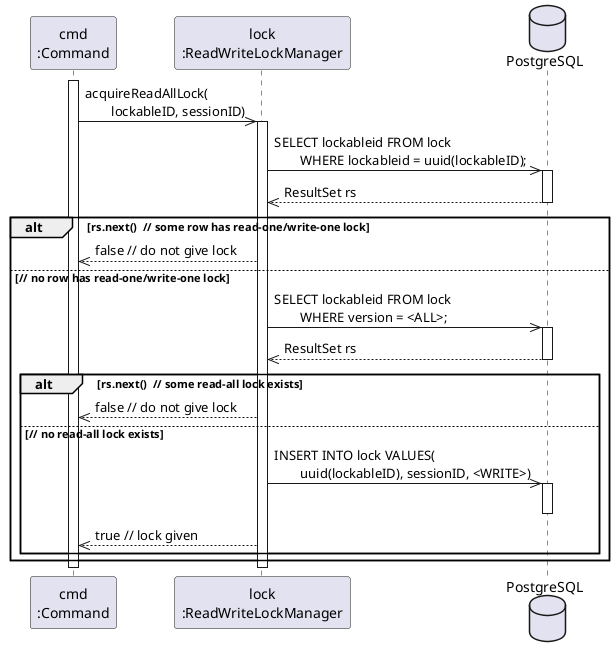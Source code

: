 @startuml sequenceDiagram
  participant "cmd\n:Command" as cmd
  participant "lock\n:ReadWriteLockManager" as lm
  database PostgreSQL as db
' 
  activate cmd
    cmd->>lm: acquireReadAllLock(\n　　lockableID, sessionID)
    activate lm
      lm->>db: SELECT lockableid FROM lock\n　　WHERE lockableid = uuid(lockableID);
      activate db
        db-->>lm: ResultSet rs
      deactivate db
      alt rs.next()  // some row has read-one/write-one lock
        lm-->>cmd: false // do not give lock
      else // no row has read-one/write-one lock
        lm->>db: SELECT lockableid FROM lock\n　　WHERE version = <ALL>;
        activate db
          db-->>lm: ResultSet rs
        deactivate db
        alt rs.next()  // some read-all lock exists
          lm-->>cmd: false // do not give lock
        else  // no read-all lock exists
          lm->>db: INSERT INTO lock VALUES(\n　　uuid(lockableID), sessionID, <WRITE>)
        activate db
        deactivate db
        lm-->>cmd: true // lock given
        end
      end
    deactivate lm
  deactivate cmd
@enduml